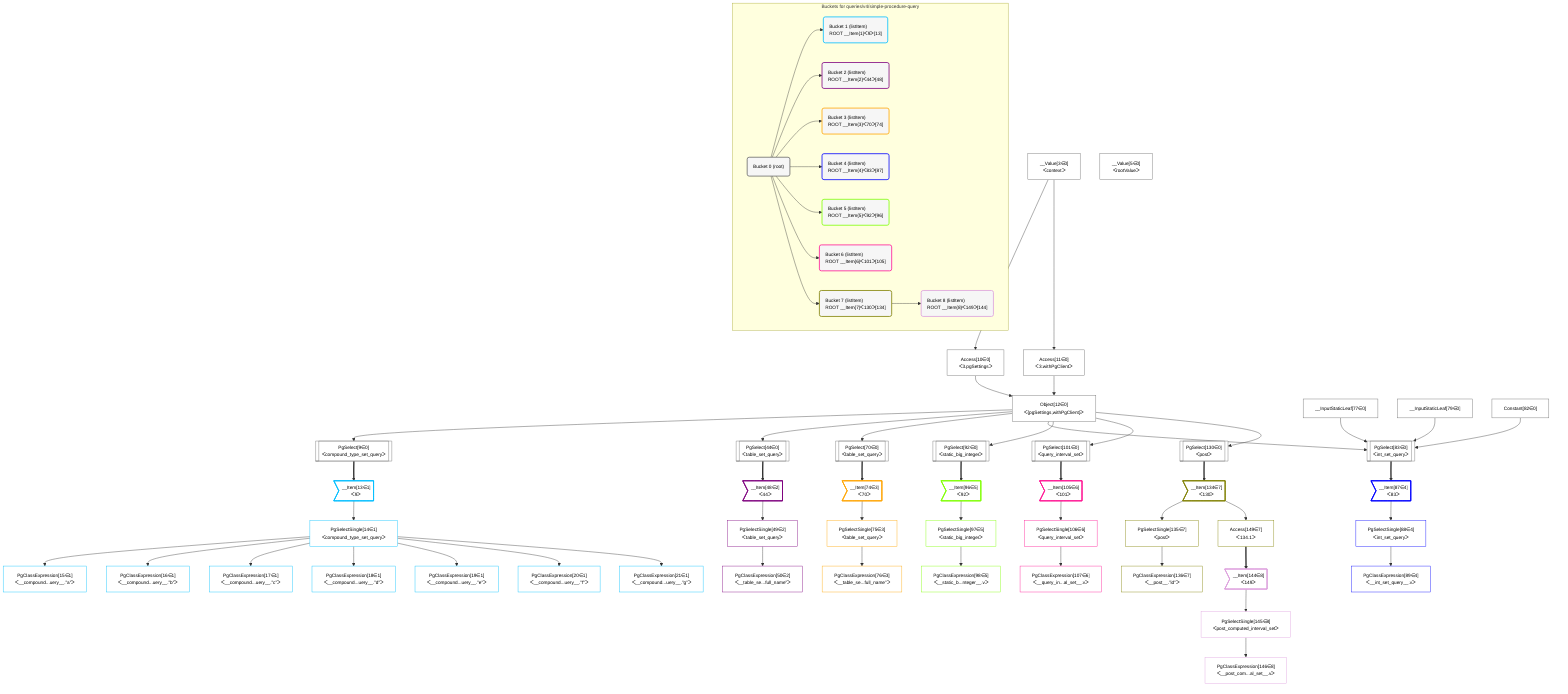 %%{init: {'themeVariables': { 'fontSize': '12px'}}}%%
graph TD
    classDef path fill:#eee,stroke:#000,color:#000
    classDef plan fill:#fff,stroke-width:1px,color:#000
    classDef itemplan fill:#fff,stroke-width:2px,color:#000
    classDef sideeffectplan fill:#f00,stroke-width:2px,color:#000
    classDef bucket fill:#f6f6f6,color:#000,stroke-width:2px,text-align:left


    %% define steps
    __Value3["__Value[3∈0]<br />ᐸcontextᐳ"]:::plan
    __Value5["__Value[5∈0]<br />ᐸrootValueᐳ"]:::plan
    Access10["Access[10∈0]<br />ᐸ3.pgSettingsᐳ"]:::plan
    Access11["Access[11∈0]<br />ᐸ3.withPgClientᐳ"]:::plan
    Object12["Object[12∈0]<br />ᐸ{pgSettings,withPgClient}ᐳ"]:::plan
    PgSelect9[["PgSelect[9∈0]<br />ᐸcompound_type_set_queryᐳ"]]:::plan
    __Item13>"__Item[13∈1]<br />ᐸ9ᐳ"]:::itemplan
    PgSelectSingle14["PgSelectSingle[14∈1]<br />ᐸcompound_type_set_queryᐳ"]:::plan
    PgClassExpression15["PgClassExpression[15∈1]<br />ᐸ__compound...uery__.”a”ᐳ"]:::plan
    PgClassExpression16["PgClassExpression[16∈1]<br />ᐸ__compound...uery__.”b”ᐳ"]:::plan
    PgClassExpression17["PgClassExpression[17∈1]<br />ᐸ__compound...uery__.”c”ᐳ"]:::plan
    PgClassExpression18["PgClassExpression[18∈1]<br />ᐸ__compound...uery__.”d”ᐳ"]:::plan
    PgClassExpression19["PgClassExpression[19∈1]<br />ᐸ__compound...uery__.”e”ᐳ"]:::plan
    PgClassExpression20["PgClassExpression[20∈1]<br />ᐸ__compound...uery__.”f”ᐳ"]:::plan
    PgClassExpression21["PgClassExpression[21∈1]<br />ᐸ__compound...uery__.”g”ᐳ"]:::plan
    PgSelect44[["PgSelect[44∈0]<br />ᐸtable_set_queryᐳ"]]:::plan
    __Item48>"__Item[48∈2]<br />ᐸ44ᐳ"]:::itemplan
    PgSelectSingle49["PgSelectSingle[49∈2]<br />ᐸtable_set_queryᐳ"]:::plan
    PgClassExpression50["PgClassExpression[50∈2]<br />ᐸ__table_se...full_name”ᐳ"]:::plan
    PgSelect70[["PgSelect[70∈0]<br />ᐸtable_set_queryᐳ"]]:::plan
    __Item74>"__Item[74∈3]<br />ᐸ70ᐳ"]:::itemplan
    PgSelectSingle75["PgSelectSingle[75∈3]<br />ᐸtable_set_queryᐳ"]:::plan
    PgClassExpression76["PgClassExpression[76∈3]<br />ᐸ__table_se...full_name”ᐳ"]:::plan
    __InputStaticLeaf77["__InputStaticLeaf[77∈0]"]:::plan
    __InputStaticLeaf79["__InputStaticLeaf[79∈0]"]:::plan
    Constant82["Constant[82∈0]"]:::plan
    PgSelect83[["PgSelect[83∈0]<br />ᐸint_set_queryᐳ"]]:::plan
    __Item87>"__Item[87∈4]<br />ᐸ83ᐳ"]:::itemplan
    PgSelectSingle88["PgSelectSingle[88∈4]<br />ᐸint_set_queryᐳ"]:::plan
    PgClassExpression89["PgClassExpression[89∈4]<br />ᐸ__int_set_query__.vᐳ"]:::plan
    PgSelect92[["PgSelect[92∈0]<br />ᐸstatic_big_integerᐳ"]]:::plan
    __Item96>"__Item[96∈5]<br />ᐸ92ᐳ"]:::itemplan
    PgSelectSingle97["PgSelectSingle[97∈5]<br />ᐸstatic_big_integerᐳ"]:::plan
    PgClassExpression98["PgClassExpression[98∈5]<br />ᐸ__static_b...nteger__.vᐳ"]:::plan
    PgSelect101[["PgSelect[101∈0]<br />ᐸquery_interval_setᐳ"]]:::plan
    __Item105>"__Item[105∈6]<br />ᐸ101ᐳ"]:::itemplan
    PgSelectSingle106["PgSelectSingle[106∈6]<br />ᐸquery_interval_setᐳ"]:::plan
    PgClassExpression107["PgClassExpression[107∈6]<br />ᐸ__query_in...al_set__.vᐳ"]:::plan
    PgSelect130[["PgSelect[130∈0]<br />ᐸpostᐳ"]]:::plan
    __Item134>"__Item[134∈7]<br />ᐸ130ᐳ"]:::itemplan
    PgSelectSingle135["PgSelectSingle[135∈7]<br />ᐸpostᐳ"]:::plan
    PgClassExpression136["PgClassExpression[136∈7]<br />ᐸ__post__.”id”ᐳ"]:::plan
    Access149["Access[149∈7]<br />ᐸ134.1ᐳ"]:::plan
    __Item144>"__Item[144∈8]<br />ᐸ149ᐳ"]:::itemplan
    PgSelectSingle145["PgSelectSingle[145∈8]<br />ᐸpost_computed_interval_setᐳ"]:::plan
    PgClassExpression146["PgClassExpression[146∈8]<br />ᐸ__post_com...al_set__.vᐳ"]:::plan

    %% plan dependencies
    __Value3 --> Access10
    __Value3 --> Access11
    Access10 & Access11 --> Object12
    Object12 --> PgSelect9
    PgSelect9 ==> __Item13
    __Item13 --> PgSelectSingle14
    PgSelectSingle14 --> PgClassExpression15
    PgSelectSingle14 --> PgClassExpression16
    PgSelectSingle14 --> PgClassExpression17
    PgSelectSingle14 --> PgClassExpression18
    PgSelectSingle14 --> PgClassExpression19
    PgSelectSingle14 --> PgClassExpression20
    PgSelectSingle14 --> PgClassExpression21
    Object12 --> PgSelect44
    PgSelect44 ==> __Item48
    __Item48 --> PgSelectSingle49
    PgSelectSingle49 --> PgClassExpression50
    Object12 --> PgSelect70
    PgSelect70 ==> __Item74
    __Item74 --> PgSelectSingle75
    PgSelectSingle75 --> PgClassExpression76
    Object12 & __InputStaticLeaf77 & Constant82 & __InputStaticLeaf79 --> PgSelect83
    PgSelect83 ==> __Item87
    __Item87 --> PgSelectSingle88
    PgSelectSingle88 --> PgClassExpression89
    Object12 --> PgSelect92
    PgSelect92 ==> __Item96
    __Item96 --> PgSelectSingle97
    PgSelectSingle97 --> PgClassExpression98
    Object12 --> PgSelect101
    PgSelect101 ==> __Item105
    __Item105 --> PgSelectSingle106
    PgSelectSingle106 --> PgClassExpression107
    Object12 --> PgSelect130
    PgSelect130 ==> __Item134
    __Item134 --> PgSelectSingle135
    PgSelectSingle135 --> PgClassExpression136
    __Item134 --> Access149
    Access149 ==> __Item144
    __Item144 --> PgSelectSingle145
    PgSelectSingle145 --> PgClassExpression146

    subgraph "Buckets for queries/v4/simple-procedure-query"
    Bucket0("Bucket 0 (root)"):::bucket
    classDef bucket0 stroke:#696969
    class Bucket0,__Value3,__Value5,PgSelect9,Access10,Access11,Object12,PgSelect44,PgSelect70,__InputStaticLeaf77,__InputStaticLeaf79,Constant82,PgSelect83,PgSelect92,PgSelect101,PgSelect130 bucket0
    Bucket1("Bucket 1 (listItem)<br />ROOT __Item{1}ᐸ9ᐳ[13]"):::bucket
    classDef bucket1 stroke:#00bfff
    class Bucket1,__Item13,PgSelectSingle14,PgClassExpression15,PgClassExpression16,PgClassExpression17,PgClassExpression18,PgClassExpression19,PgClassExpression20,PgClassExpression21 bucket1
    Bucket2("Bucket 2 (listItem)<br />ROOT __Item{2}ᐸ44ᐳ[48]"):::bucket
    classDef bucket2 stroke:#7f007f
    class Bucket2,__Item48,PgSelectSingle49,PgClassExpression50 bucket2
    Bucket3("Bucket 3 (listItem)<br />ROOT __Item{3}ᐸ70ᐳ[74]"):::bucket
    classDef bucket3 stroke:#ffa500
    class Bucket3,__Item74,PgSelectSingle75,PgClassExpression76 bucket3
    Bucket4("Bucket 4 (listItem)<br />ROOT __Item{4}ᐸ83ᐳ[87]"):::bucket
    classDef bucket4 stroke:#0000ff
    class Bucket4,__Item87,PgSelectSingle88,PgClassExpression89 bucket4
    Bucket5("Bucket 5 (listItem)<br />ROOT __Item{5}ᐸ92ᐳ[96]"):::bucket
    classDef bucket5 stroke:#7fff00
    class Bucket5,__Item96,PgSelectSingle97,PgClassExpression98 bucket5
    Bucket6("Bucket 6 (listItem)<br />ROOT __Item{6}ᐸ101ᐳ[105]"):::bucket
    classDef bucket6 stroke:#ff1493
    class Bucket6,__Item105,PgSelectSingle106,PgClassExpression107 bucket6
    Bucket7("Bucket 7 (listItem)<br />ROOT __Item{7}ᐸ130ᐳ[134]"):::bucket
    classDef bucket7 stroke:#808000
    class Bucket7,__Item134,PgSelectSingle135,PgClassExpression136,Access149 bucket7
    Bucket8("Bucket 8 (listItem)<br />ROOT __Item{8}ᐸ149ᐳ[144]"):::bucket
    classDef bucket8 stroke:#dda0dd
    class Bucket8,__Item144,PgSelectSingle145,PgClassExpression146 bucket8
    Bucket0 --> Bucket1 & Bucket2 & Bucket3 & Bucket4 & Bucket5 & Bucket6 & Bucket7
    Bucket7 --> Bucket8
    end